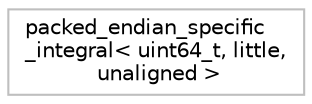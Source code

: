digraph "Graphical Class Hierarchy"
{
 // LATEX_PDF_SIZE
  bgcolor="transparent";
  edge [fontname="Helvetica",fontsize="10",labelfontname="Helvetica",labelfontsize="10"];
  node [fontname="Helvetica",fontsize="10",shape=record];
  rankdir="LR";
  Node0 [label="packed_endian_specific\l_integral\< uint64_t, little,\l unaligned \>",height=0.2,width=0.4,color="grey75",tooltip=" "];
}
